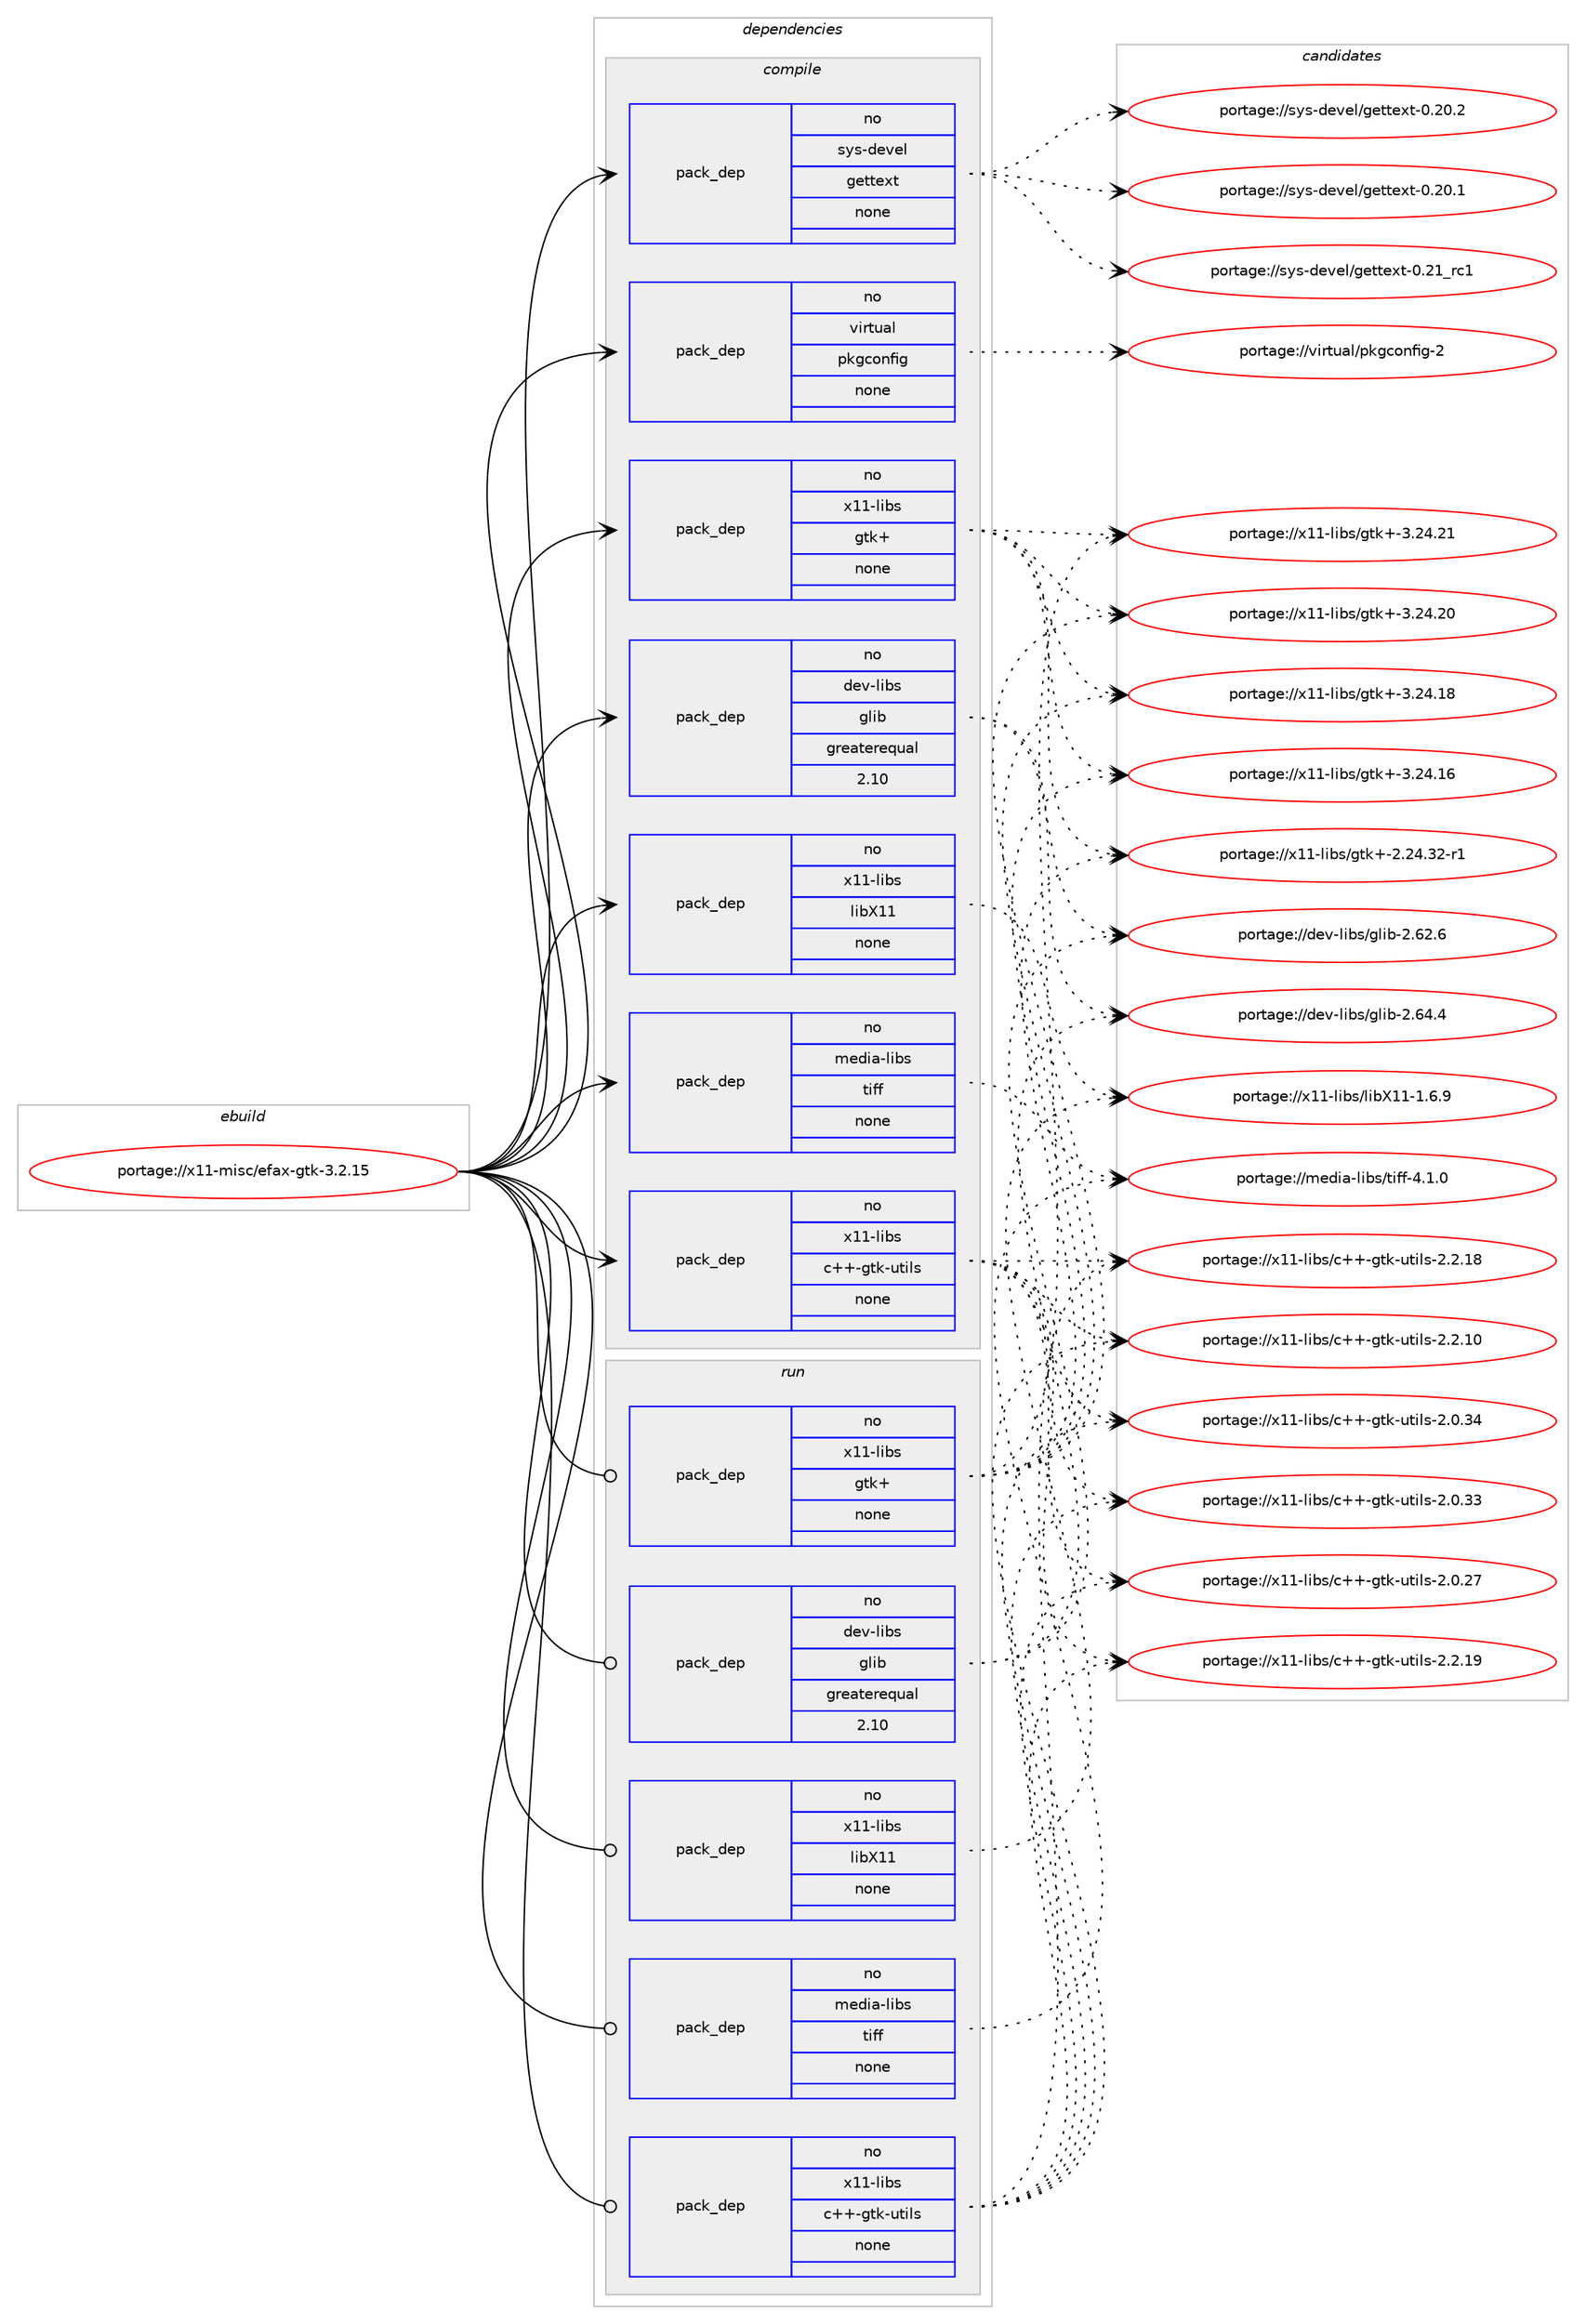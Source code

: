 digraph prolog {

# *************
# Graph options
# *************

newrank=true;
concentrate=true;
compound=true;
graph [rankdir=LR,fontname=Helvetica,fontsize=10,ranksep=1.5];#, ranksep=2.5, nodesep=0.2];
edge  [arrowhead=vee];
node  [fontname=Helvetica,fontsize=10];

# **********
# The ebuild
# **********

subgraph cluster_leftcol {
color=gray;
rank=same;
label=<<i>ebuild</i>>;
id [label="portage://x11-misc/efax-gtk-3.2.15", color=red, width=4, href="../x11-misc/efax-gtk-3.2.15.svg"];
}

# ****************
# The dependencies
# ****************

subgraph cluster_midcol {
color=gray;
label=<<i>dependencies</i>>;
subgraph cluster_compile {
fillcolor="#eeeeee";
style=filled;
label=<<i>compile</i>>;
subgraph pack1367 {
dependency1534 [label=<<TABLE BORDER="0" CELLBORDER="1" CELLSPACING="0" CELLPADDING="4" WIDTH="220"><TR><TD ROWSPAN="6" CELLPADDING="30">pack_dep</TD></TR><TR><TD WIDTH="110">no</TD></TR><TR><TD>dev-libs</TD></TR><TR><TD>glib</TD></TR><TR><TD>greaterequal</TD></TR><TR><TD>2.10</TD></TR></TABLE>>, shape=none, color=blue];
}
id:e -> dependency1534:w [weight=20,style="solid",arrowhead="vee"];
subgraph pack1368 {
dependency1535 [label=<<TABLE BORDER="0" CELLBORDER="1" CELLSPACING="0" CELLPADDING="4" WIDTH="220"><TR><TD ROWSPAN="6" CELLPADDING="30">pack_dep</TD></TR><TR><TD WIDTH="110">no</TD></TR><TR><TD>media-libs</TD></TR><TR><TD>tiff</TD></TR><TR><TD>none</TD></TR><TR><TD></TD></TR></TABLE>>, shape=none, color=blue];
}
id:e -> dependency1535:w [weight=20,style="solid",arrowhead="vee"];
subgraph pack1369 {
dependency1536 [label=<<TABLE BORDER="0" CELLBORDER="1" CELLSPACING="0" CELLPADDING="4" WIDTH="220"><TR><TD ROWSPAN="6" CELLPADDING="30">pack_dep</TD></TR><TR><TD WIDTH="110">no</TD></TR><TR><TD>sys-devel</TD></TR><TR><TD>gettext</TD></TR><TR><TD>none</TD></TR><TR><TD></TD></TR></TABLE>>, shape=none, color=blue];
}
id:e -> dependency1536:w [weight=20,style="solid",arrowhead="vee"];
subgraph pack1370 {
dependency1537 [label=<<TABLE BORDER="0" CELLBORDER="1" CELLSPACING="0" CELLPADDING="4" WIDTH="220"><TR><TD ROWSPAN="6" CELLPADDING="30">pack_dep</TD></TR><TR><TD WIDTH="110">no</TD></TR><TR><TD>virtual</TD></TR><TR><TD>pkgconfig</TD></TR><TR><TD>none</TD></TR><TR><TD></TD></TR></TABLE>>, shape=none, color=blue];
}
id:e -> dependency1537:w [weight=20,style="solid",arrowhead="vee"];
subgraph pack1371 {
dependency1538 [label=<<TABLE BORDER="0" CELLBORDER="1" CELLSPACING="0" CELLPADDING="4" WIDTH="220"><TR><TD ROWSPAN="6" CELLPADDING="30">pack_dep</TD></TR><TR><TD WIDTH="110">no</TD></TR><TR><TD>x11-libs</TD></TR><TR><TD>c++-gtk-utils</TD></TR><TR><TD>none</TD></TR><TR><TD></TD></TR></TABLE>>, shape=none, color=blue];
}
id:e -> dependency1538:w [weight=20,style="solid",arrowhead="vee"];
subgraph pack1372 {
dependency1539 [label=<<TABLE BORDER="0" CELLBORDER="1" CELLSPACING="0" CELLPADDING="4" WIDTH="220"><TR><TD ROWSPAN="6" CELLPADDING="30">pack_dep</TD></TR><TR><TD WIDTH="110">no</TD></TR><TR><TD>x11-libs</TD></TR><TR><TD>gtk+</TD></TR><TR><TD>none</TD></TR><TR><TD></TD></TR></TABLE>>, shape=none, color=blue];
}
id:e -> dependency1539:w [weight=20,style="solid",arrowhead="vee"];
subgraph pack1373 {
dependency1540 [label=<<TABLE BORDER="0" CELLBORDER="1" CELLSPACING="0" CELLPADDING="4" WIDTH="220"><TR><TD ROWSPAN="6" CELLPADDING="30">pack_dep</TD></TR><TR><TD WIDTH="110">no</TD></TR><TR><TD>x11-libs</TD></TR><TR><TD>libX11</TD></TR><TR><TD>none</TD></TR><TR><TD></TD></TR></TABLE>>, shape=none, color=blue];
}
id:e -> dependency1540:w [weight=20,style="solid",arrowhead="vee"];
}
subgraph cluster_compileandrun {
fillcolor="#eeeeee";
style=filled;
label=<<i>compile and run</i>>;
}
subgraph cluster_run {
fillcolor="#eeeeee";
style=filled;
label=<<i>run</i>>;
subgraph pack1374 {
dependency1541 [label=<<TABLE BORDER="0" CELLBORDER="1" CELLSPACING="0" CELLPADDING="4" WIDTH="220"><TR><TD ROWSPAN="6" CELLPADDING="30">pack_dep</TD></TR><TR><TD WIDTH="110">no</TD></TR><TR><TD>dev-libs</TD></TR><TR><TD>glib</TD></TR><TR><TD>greaterequal</TD></TR><TR><TD>2.10</TD></TR></TABLE>>, shape=none, color=blue];
}
id:e -> dependency1541:w [weight=20,style="solid",arrowhead="odot"];
subgraph pack1375 {
dependency1542 [label=<<TABLE BORDER="0" CELLBORDER="1" CELLSPACING="0" CELLPADDING="4" WIDTH="220"><TR><TD ROWSPAN="6" CELLPADDING="30">pack_dep</TD></TR><TR><TD WIDTH="110">no</TD></TR><TR><TD>media-libs</TD></TR><TR><TD>tiff</TD></TR><TR><TD>none</TD></TR><TR><TD></TD></TR></TABLE>>, shape=none, color=blue];
}
id:e -> dependency1542:w [weight=20,style="solid",arrowhead="odot"];
subgraph pack1376 {
dependency1543 [label=<<TABLE BORDER="0" CELLBORDER="1" CELLSPACING="0" CELLPADDING="4" WIDTH="220"><TR><TD ROWSPAN="6" CELLPADDING="30">pack_dep</TD></TR><TR><TD WIDTH="110">no</TD></TR><TR><TD>x11-libs</TD></TR><TR><TD>c++-gtk-utils</TD></TR><TR><TD>none</TD></TR><TR><TD></TD></TR></TABLE>>, shape=none, color=blue];
}
id:e -> dependency1543:w [weight=20,style="solid",arrowhead="odot"];
subgraph pack1377 {
dependency1544 [label=<<TABLE BORDER="0" CELLBORDER="1" CELLSPACING="0" CELLPADDING="4" WIDTH="220"><TR><TD ROWSPAN="6" CELLPADDING="30">pack_dep</TD></TR><TR><TD WIDTH="110">no</TD></TR><TR><TD>x11-libs</TD></TR><TR><TD>gtk+</TD></TR><TR><TD>none</TD></TR><TR><TD></TD></TR></TABLE>>, shape=none, color=blue];
}
id:e -> dependency1544:w [weight=20,style="solid",arrowhead="odot"];
subgraph pack1378 {
dependency1545 [label=<<TABLE BORDER="0" CELLBORDER="1" CELLSPACING="0" CELLPADDING="4" WIDTH="220"><TR><TD ROWSPAN="6" CELLPADDING="30">pack_dep</TD></TR><TR><TD WIDTH="110">no</TD></TR><TR><TD>x11-libs</TD></TR><TR><TD>libX11</TD></TR><TR><TD>none</TD></TR><TR><TD></TD></TR></TABLE>>, shape=none, color=blue];
}
id:e -> dependency1545:w [weight=20,style="solid",arrowhead="odot"];
}
}

# **************
# The candidates
# **************

subgraph cluster_choices {
rank=same;
color=gray;
label=<<i>candidates</i>>;

subgraph choice1367 {
color=black;
nodesep=1;
choice1001011184510810598115471031081059845504654524652 [label="portage://dev-libs/glib-2.64.4", color=red, width=4,href="../dev-libs/glib-2.64.4.svg"];
choice1001011184510810598115471031081059845504654504654 [label="portage://dev-libs/glib-2.62.6", color=red, width=4,href="../dev-libs/glib-2.62.6.svg"];
dependency1534:e -> choice1001011184510810598115471031081059845504654524652:w [style=dotted,weight="100"];
dependency1534:e -> choice1001011184510810598115471031081059845504654504654:w [style=dotted,weight="100"];
}
subgraph choice1368 {
color=black;
nodesep=1;
choice10910110010597451081059811547116105102102455246494648 [label="portage://media-libs/tiff-4.1.0", color=red, width=4,href="../media-libs/tiff-4.1.0.svg"];
dependency1535:e -> choice10910110010597451081059811547116105102102455246494648:w [style=dotted,weight="100"];
}
subgraph choice1369 {
color=black;
nodesep=1;
choice11512111545100101118101108471031011161161011201164548465049951149949 [label="portage://sys-devel/gettext-0.21_rc1", color=red, width=4,href="../sys-devel/gettext-0.21_rc1.svg"];
choice115121115451001011181011084710310111611610112011645484650484650 [label="portage://sys-devel/gettext-0.20.2", color=red, width=4,href="../sys-devel/gettext-0.20.2.svg"];
choice115121115451001011181011084710310111611610112011645484650484649 [label="portage://sys-devel/gettext-0.20.1", color=red, width=4,href="../sys-devel/gettext-0.20.1.svg"];
dependency1536:e -> choice11512111545100101118101108471031011161161011201164548465049951149949:w [style=dotted,weight="100"];
dependency1536:e -> choice115121115451001011181011084710310111611610112011645484650484650:w [style=dotted,weight="100"];
dependency1536:e -> choice115121115451001011181011084710310111611610112011645484650484649:w [style=dotted,weight="100"];
}
subgraph choice1370 {
color=black;
nodesep=1;
choice1181051141161179710847112107103991111101021051034550 [label="portage://virtual/pkgconfig-2", color=red, width=4,href="../virtual/pkgconfig-2.svg"];
dependency1537:e -> choice1181051141161179710847112107103991111101021051034550:w [style=dotted,weight="100"];
}
subgraph choice1371 {
color=black;
nodesep=1;
choice1204949451081059811547994343451031161074511711610510811545504650464957 [label="portage://x11-libs/c++-gtk-utils-2.2.19", color=red, width=4,href="../x11-libs/c++-gtk-utils-2.2.19.svg"];
choice1204949451081059811547994343451031161074511711610510811545504650464956 [label="portage://x11-libs/c++-gtk-utils-2.2.18", color=red, width=4,href="../x11-libs/c++-gtk-utils-2.2.18.svg"];
choice1204949451081059811547994343451031161074511711610510811545504650464948 [label="portage://x11-libs/c++-gtk-utils-2.2.10", color=red, width=4,href="../x11-libs/c++-gtk-utils-2.2.10.svg"];
choice1204949451081059811547994343451031161074511711610510811545504648465152 [label="portage://x11-libs/c++-gtk-utils-2.0.34", color=red, width=4,href="../x11-libs/c++-gtk-utils-2.0.34.svg"];
choice1204949451081059811547994343451031161074511711610510811545504648465151 [label="portage://x11-libs/c++-gtk-utils-2.0.33", color=red, width=4,href="../x11-libs/c++-gtk-utils-2.0.33.svg"];
choice1204949451081059811547994343451031161074511711610510811545504648465055 [label="portage://x11-libs/c++-gtk-utils-2.0.27", color=red, width=4,href="../x11-libs/c++-gtk-utils-2.0.27.svg"];
dependency1538:e -> choice1204949451081059811547994343451031161074511711610510811545504650464957:w [style=dotted,weight="100"];
dependency1538:e -> choice1204949451081059811547994343451031161074511711610510811545504650464956:w [style=dotted,weight="100"];
dependency1538:e -> choice1204949451081059811547994343451031161074511711610510811545504650464948:w [style=dotted,weight="100"];
dependency1538:e -> choice1204949451081059811547994343451031161074511711610510811545504648465152:w [style=dotted,weight="100"];
dependency1538:e -> choice1204949451081059811547994343451031161074511711610510811545504648465151:w [style=dotted,weight="100"];
dependency1538:e -> choice1204949451081059811547994343451031161074511711610510811545504648465055:w [style=dotted,weight="100"];
}
subgraph choice1372 {
color=black;
nodesep=1;
choice1204949451081059811547103116107434551465052465049 [label="portage://x11-libs/gtk+-3.24.21", color=red, width=4,href="../x11-libs/gtk+-3.24.21.svg"];
choice1204949451081059811547103116107434551465052465048 [label="portage://x11-libs/gtk+-3.24.20", color=red, width=4,href="../x11-libs/gtk+-3.24.20.svg"];
choice1204949451081059811547103116107434551465052464956 [label="portage://x11-libs/gtk+-3.24.18", color=red, width=4,href="../x11-libs/gtk+-3.24.18.svg"];
choice1204949451081059811547103116107434551465052464954 [label="portage://x11-libs/gtk+-3.24.16", color=red, width=4,href="../x11-libs/gtk+-3.24.16.svg"];
choice12049494510810598115471031161074345504650524651504511449 [label="portage://x11-libs/gtk+-2.24.32-r1", color=red, width=4,href="../x11-libs/gtk+-2.24.32-r1.svg"];
dependency1539:e -> choice1204949451081059811547103116107434551465052465049:w [style=dotted,weight="100"];
dependency1539:e -> choice1204949451081059811547103116107434551465052465048:w [style=dotted,weight="100"];
dependency1539:e -> choice1204949451081059811547103116107434551465052464956:w [style=dotted,weight="100"];
dependency1539:e -> choice1204949451081059811547103116107434551465052464954:w [style=dotted,weight="100"];
dependency1539:e -> choice12049494510810598115471031161074345504650524651504511449:w [style=dotted,weight="100"];
}
subgraph choice1373 {
color=black;
nodesep=1;
choice120494945108105981154710810598884949454946544657 [label="portage://x11-libs/libX11-1.6.9", color=red, width=4,href="../x11-libs/libX11-1.6.9.svg"];
dependency1540:e -> choice120494945108105981154710810598884949454946544657:w [style=dotted,weight="100"];
}
subgraph choice1374 {
color=black;
nodesep=1;
choice1001011184510810598115471031081059845504654524652 [label="portage://dev-libs/glib-2.64.4", color=red, width=4,href="../dev-libs/glib-2.64.4.svg"];
choice1001011184510810598115471031081059845504654504654 [label="portage://dev-libs/glib-2.62.6", color=red, width=4,href="../dev-libs/glib-2.62.6.svg"];
dependency1541:e -> choice1001011184510810598115471031081059845504654524652:w [style=dotted,weight="100"];
dependency1541:e -> choice1001011184510810598115471031081059845504654504654:w [style=dotted,weight="100"];
}
subgraph choice1375 {
color=black;
nodesep=1;
choice10910110010597451081059811547116105102102455246494648 [label="portage://media-libs/tiff-4.1.0", color=red, width=4,href="../media-libs/tiff-4.1.0.svg"];
dependency1542:e -> choice10910110010597451081059811547116105102102455246494648:w [style=dotted,weight="100"];
}
subgraph choice1376 {
color=black;
nodesep=1;
choice1204949451081059811547994343451031161074511711610510811545504650464957 [label="portage://x11-libs/c++-gtk-utils-2.2.19", color=red, width=4,href="../x11-libs/c++-gtk-utils-2.2.19.svg"];
choice1204949451081059811547994343451031161074511711610510811545504650464956 [label="portage://x11-libs/c++-gtk-utils-2.2.18", color=red, width=4,href="../x11-libs/c++-gtk-utils-2.2.18.svg"];
choice1204949451081059811547994343451031161074511711610510811545504650464948 [label="portage://x11-libs/c++-gtk-utils-2.2.10", color=red, width=4,href="../x11-libs/c++-gtk-utils-2.2.10.svg"];
choice1204949451081059811547994343451031161074511711610510811545504648465152 [label="portage://x11-libs/c++-gtk-utils-2.0.34", color=red, width=4,href="../x11-libs/c++-gtk-utils-2.0.34.svg"];
choice1204949451081059811547994343451031161074511711610510811545504648465151 [label="portage://x11-libs/c++-gtk-utils-2.0.33", color=red, width=4,href="../x11-libs/c++-gtk-utils-2.0.33.svg"];
choice1204949451081059811547994343451031161074511711610510811545504648465055 [label="portage://x11-libs/c++-gtk-utils-2.0.27", color=red, width=4,href="../x11-libs/c++-gtk-utils-2.0.27.svg"];
dependency1543:e -> choice1204949451081059811547994343451031161074511711610510811545504650464957:w [style=dotted,weight="100"];
dependency1543:e -> choice1204949451081059811547994343451031161074511711610510811545504650464956:w [style=dotted,weight="100"];
dependency1543:e -> choice1204949451081059811547994343451031161074511711610510811545504650464948:w [style=dotted,weight="100"];
dependency1543:e -> choice1204949451081059811547994343451031161074511711610510811545504648465152:w [style=dotted,weight="100"];
dependency1543:e -> choice1204949451081059811547994343451031161074511711610510811545504648465151:w [style=dotted,weight="100"];
dependency1543:e -> choice1204949451081059811547994343451031161074511711610510811545504648465055:w [style=dotted,weight="100"];
}
subgraph choice1377 {
color=black;
nodesep=1;
choice1204949451081059811547103116107434551465052465049 [label="portage://x11-libs/gtk+-3.24.21", color=red, width=4,href="../x11-libs/gtk+-3.24.21.svg"];
choice1204949451081059811547103116107434551465052465048 [label="portage://x11-libs/gtk+-3.24.20", color=red, width=4,href="../x11-libs/gtk+-3.24.20.svg"];
choice1204949451081059811547103116107434551465052464956 [label="portage://x11-libs/gtk+-3.24.18", color=red, width=4,href="../x11-libs/gtk+-3.24.18.svg"];
choice1204949451081059811547103116107434551465052464954 [label="portage://x11-libs/gtk+-3.24.16", color=red, width=4,href="../x11-libs/gtk+-3.24.16.svg"];
choice12049494510810598115471031161074345504650524651504511449 [label="portage://x11-libs/gtk+-2.24.32-r1", color=red, width=4,href="../x11-libs/gtk+-2.24.32-r1.svg"];
dependency1544:e -> choice1204949451081059811547103116107434551465052465049:w [style=dotted,weight="100"];
dependency1544:e -> choice1204949451081059811547103116107434551465052465048:w [style=dotted,weight="100"];
dependency1544:e -> choice1204949451081059811547103116107434551465052464956:w [style=dotted,weight="100"];
dependency1544:e -> choice1204949451081059811547103116107434551465052464954:w [style=dotted,weight="100"];
dependency1544:e -> choice12049494510810598115471031161074345504650524651504511449:w [style=dotted,weight="100"];
}
subgraph choice1378 {
color=black;
nodesep=1;
choice120494945108105981154710810598884949454946544657 [label="portage://x11-libs/libX11-1.6.9", color=red, width=4,href="../x11-libs/libX11-1.6.9.svg"];
dependency1545:e -> choice120494945108105981154710810598884949454946544657:w [style=dotted,weight="100"];
}
}

}

